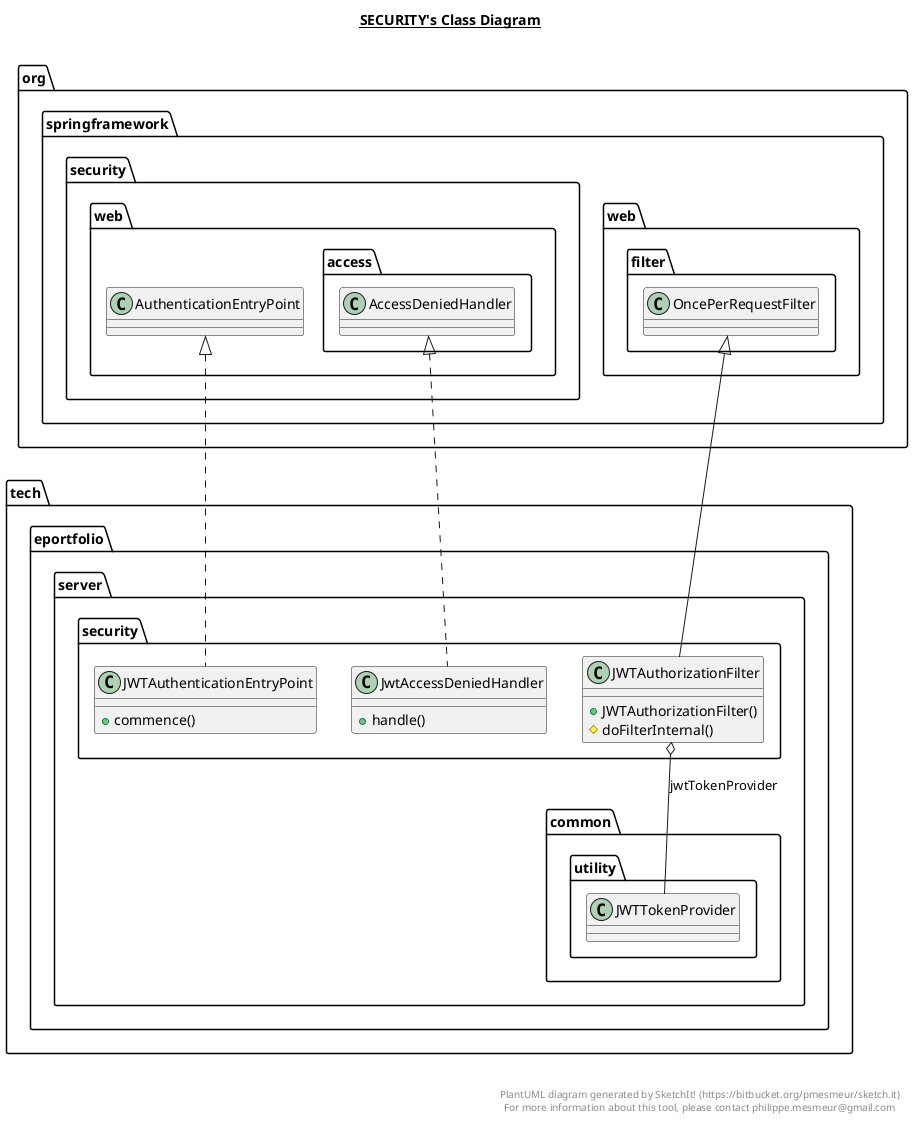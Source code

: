 @startuml

title __SECURITY's Class Diagram__\n

  namespace tech.eportfolio.server {
    namespace security {
      class tech.eportfolio.server.security.JWTAuthenticationEntryPoint {
          + commence()
      }
    }
  }
  

  namespace tech.eportfolio.server {
    namespace security {
      class tech.eportfolio.server.security.JWTAuthorizationFilter {
          + JWTAuthorizationFilter()
          # doFilterInternal()
      }
    }
  }
  

  namespace tech.eportfolio.server {
    namespace security {
      class tech.eportfolio.server.security.JwtAccessDeniedHandler {
          + handle()
      }
    }
  }
  

  tech.eportfolio.server.security.JWTAuthenticationEntryPoint .up.|> org.springframework.security.web.AuthenticationEntryPoint
  tech.eportfolio.server.security.JWTAuthorizationFilter -up-|> org.springframework.web.filter.OncePerRequestFilter
  tech.eportfolio.server.security.JWTAuthorizationFilter o-- tech.eportfolio.server.common.utility.JWTTokenProvider : jwtTokenProvider
  tech.eportfolio.server.security.JwtAccessDeniedHandler .up.|> org.springframework.security.web.access.AccessDeniedHandler


right footer


PlantUML diagram generated by SketchIt! (https://bitbucket.org/pmesmeur/sketch.it)
For more information about this tool, please contact philippe.mesmeur@gmail.com
endfooter

@enduml
